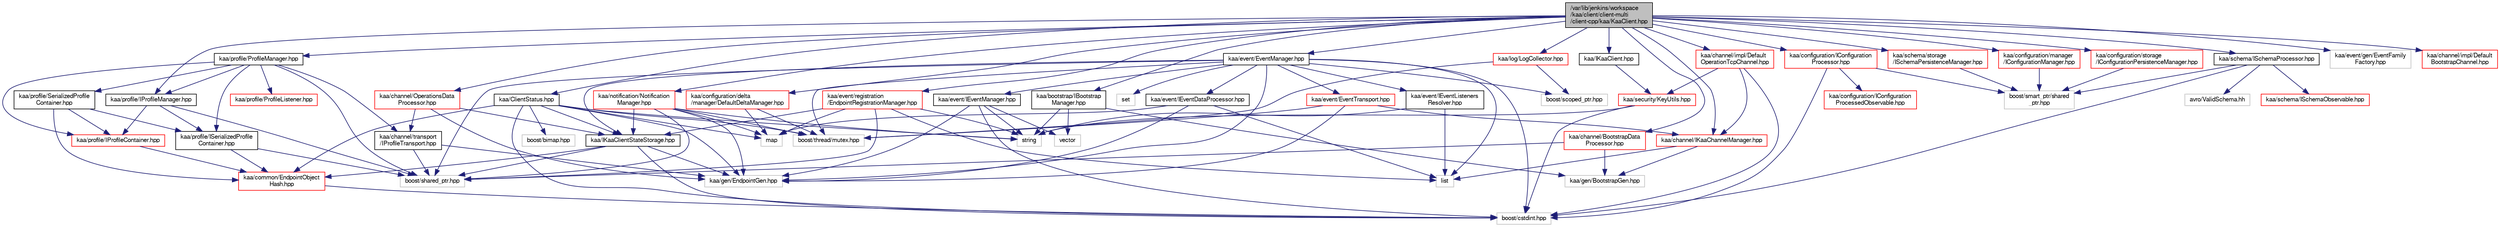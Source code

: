 digraph "/var/lib/jenkins/workspace/kaa/client/client-multi/client-cpp/kaa/KaaClient.hpp"
{
  bgcolor="transparent";
  edge [fontname="FreeSans",fontsize="10",labelfontname="FreeSans",labelfontsize="10"];
  node [fontname="FreeSans",fontsize="10",shape=record];
  Node1 [label="/var/lib/jenkins/workspace\l/kaa/client/client-multi\l/client-cpp/kaa/KaaClient.hpp",height=0.2,width=0.4,color="black", fillcolor="grey75", style="filled" fontcolor="black"];
  Node1 -> Node2 [color="midnightblue",fontsize="10",style="solid",fontname="FreeSans"];
  Node2 [label="kaa/IKaaClient.hpp",height=0.2,width=0.4,color="black",URL="$IKaaClient_8hpp.html"];
  Node2 -> Node3 [color="midnightblue",fontsize="10",style="solid",fontname="FreeSans"];
  Node3 [label="kaa/security/KeyUtils.hpp",height=0.2,width=0.4,color="red",URL="$KeyUtils_8hpp.html"];
  Node3 -> Node4 [color="midnightblue",fontsize="10",style="solid",fontname="FreeSans"];
  Node4 [label="string",height=0.2,width=0.4,color="grey75"];
  Node3 -> Node5 [color="midnightblue",fontsize="10",style="solid",fontname="FreeSans"];
  Node5 [label="boost/cstdint.hpp",height=0.2,width=0.4,color="grey75"];
  Node1 -> Node6 [color="midnightblue",fontsize="10",style="solid",fontname="FreeSans"];
  Node6 [label="kaa/ClientStatus.hpp",height=0.2,width=0.4,color="black",URL="$ClientStatus_8hpp.html"];
  Node6 -> Node4 [color="midnightblue",fontsize="10",style="solid",fontname="FreeSans"];
  Node6 -> Node7 [color="midnightblue",fontsize="10",style="solid",fontname="FreeSans"];
  Node7 [label="map",height=0.2,width=0.4,color="grey75"];
  Node6 -> Node5 [color="midnightblue",fontsize="10",style="solid",fontname="FreeSans"];
  Node6 -> Node8 [color="midnightblue",fontsize="10",style="solid",fontname="FreeSans"];
  Node8 [label="boost/bimap.hpp",height=0.2,width=0.4,color="grey75"];
  Node6 -> Node9 [color="midnightblue",fontsize="10",style="solid",fontname="FreeSans"];
  Node9 [label="boost/thread/mutex.hpp",height=0.2,width=0.4,color="grey75"];
  Node6 -> Node10 [color="midnightblue",fontsize="10",style="solid",fontname="FreeSans"];
  Node10 [label="kaa/gen/EndpointGen.hpp",height=0.2,width=0.4,color="grey75"];
  Node6 -> Node11 [color="midnightblue",fontsize="10",style="solid",fontname="FreeSans"];
  Node11 [label="kaa/common/EndpointObject\lHash.hpp",height=0.2,width=0.4,color="red",URL="$EndpointObjectHash_8hpp.html"];
  Node11 -> Node5 [color="midnightblue",fontsize="10",style="solid",fontname="FreeSans"];
  Node6 -> Node12 [color="midnightblue",fontsize="10",style="solid",fontname="FreeSans"];
  Node12 [label="kaa/IKaaClientStateStorage.hpp",height=0.2,width=0.4,color="black",URL="$IKaaClientStateStorage_8hpp.html"];
  Node12 -> Node5 [color="midnightblue",fontsize="10",style="solid",fontname="FreeSans"];
  Node12 -> Node13 [color="midnightblue",fontsize="10",style="solid",fontname="FreeSans"];
  Node13 [label="boost/shared_ptr.hpp",height=0.2,width=0.4,color="grey75"];
  Node12 -> Node10 [color="midnightblue",fontsize="10",style="solid",fontname="FreeSans"];
  Node12 -> Node11 [color="midnightblue",fontsize="10",style="solid",fontname="FreeSans"];
  Node1 -> Node14 [color="midnightblue",fontsize="10",style="solid",fontname="FreeSans"];
  Node14 [label="kaa/event/EventManager.hpp",height=0.2,width=0.4,color="black",URL="$EventManager_8hpp.html"];
  Node14 -> Node15 [color="midnightblue",fontsize="10",style="solid",fontname="FreeSans"];
  Node15 [label="set",height=0.2,width=0.4,color="grey75"];
  Node14 -> Node16 [color="midnightblue",fontsize="10",style="solid",fontname="FreeSans"];
  Node16 [label="list",height=0.2,width=0.4,color="grey75"];
  Node14 -> Node5 [color="midnightblue",fontsize="10",style="solid",fontname="FreeSans"];
  Node14 -> Node13 [color="midnightblue",fontsize="10",style="solid",fontname="FreeSans"];
  Node14 -> Node17 [color="midnightblue",fontsize="10",style="solid",fontname="FreeSans"];
  Node17 [label="boost/scoped_ptr.hpp",height=0.2,width=0.4,color="grey75"];
  Node14 -> Node9 [color="midnightblue",fontsize="10",style="solid",fontname="FreeSans"];
  Node14 -> Node10 [color="midnightblue",fontsize="10",style="solid",fontname="FreeSans"];
  Node14 -> Node18 [color="midnightblue",fontsize="10",style="solid",fontname="FreeSans"];
  Node18 [label="kaa/event/IEventManager.hpp",height=0.2,width=0.4,color="black",URL="$IEventManager_8hpp.html"];
  Node18 -> Node4 [color="midnightblue",fontsize="10",style="solid",fontname="FreeSans"];
  Node18 -> Node19 [color="midnightblue",fontsize="10",style="solid",fontname="FreeSans"];
  Node19 [label="vector",height=0.2,width=0.4,color="grey75"];
  Node18 -> Node5 [color="midnightblue",fontsize="10",style="solid",fontname="FreeSans"];
  Node18 -> Node10 [color="midnightblue",fontsize="10",style="solid",fontname="FreeSans"];
  Node14 -> Node20 [color="midnightblue",fontsize="10",style="solid",fontname="FreeSans"];
  Node20 [label="kaa/event/IEventListeners\lResolver.hpp",height=0.2,width=0.4,color="black",URL="$IEventListenersResolver_8hpp.html"];
  Node20 -> Node16 [color="midnightblue",fontsize="10",style="solid",fontname="FreeSans"];
  Node20 -> Node4 [color="midnightblue",fontsize="10",style="solid",fontname="FreeSans"];
  Node14 -> Node21 [color="midnightblue",fontsize="10",style="solid",fontname="FreeSans"];
  Node21 [label="kaa/event/EventTransport.hpp",height=0.2,width=0.4,color="red",URL="$EventTransport_8hpp.html"];
  Node21 -> Node22 [color="midnightblue",fontsize="10",style="solid",fontname="FreeSans"];
  Node22 [label="kaa/channel/IKaaChannelManager.hpp",height=0.2,width=0.4,color="red",URL="$IKaaChannelManager_8hpp.html"];
  Node22 -> Node16 [color="midnightblue",fontsize="10",style="solid",fontname="FreeSans"];
  Node22 -> Node23 [color="midnightblue",fontsize="10",style="solid",fontname="FreeSans"];
  Node23 [label="kaa/gen/BootstrapGen.hpp",height=0.2,width=0.4,color="grey75"];
  Node21 -> Node10 [color="midnightblue",fontsize="10",style="solid",fontname="FreeSans"];
  Node21 -> Node9 [color="midnightblue",fontsize="10",style="solid",fontname="FreeSans"];
  Node14 -> Node24 [color="midnightblue",fontsize="10",style="solid",fontname="FreeSans"];
  Node24 [label="kaa/event/IEventDataProcessor.hpp",height=0.2,width=0.4,color="black",URL="$IEventDataProcessor_8hpp.html"];
  Node24 -> Node10 [color="midnightblue",fontsize="10",style="solid",fontname="FreeSans"];
  Node24 -> Node7 [color="midnightblue",fontsize="10",style="solid",fontname="FreeSans"];
  Node24 -> Node16 [color="midnightblue",fontsize="10",style="solid",fontname="FreeSans"];
  Node14 -> Node12 [color="midnightblue",fontsize="10",style="solid",fontname="FreeSans"];
  Node1 -> Node25 [color="midnightblue",fontsize="10",style="solid",fontname="FreeSans"];
  Node25 [label="kaa/schema/ISchemaProcessor.hpp",height=0.2,width=0.4,color="black",URL="$ISchemaProcessor_8hpp.html"];
  Node25 -> Node5 [color="midnightblue",fontsize="10",style="solid",fontname="FreeSans"];
  Node25 -> Node26 [color="midnightblue",fontsize="10",style="solid",fontname="FreeSans"];
  Node26 [label="boost/smart_ptr/shared\l_ptr.hpp",height=0.2,width=0.4,color="grey75"];
  Node25 -> Node27 [color="midnightblue",fontsize="10",style="solid",fontname="FreeSans"];
  Node27 [label="avro/ValidSchema.hh",height=0.2,width=0.4,color="grey75"];
  Node25 -> Node28 [color="midnightblue",fontsize="10",style="solid",fontname="FreeSans"];
  Node28 [label="kaa/schema/ISchemaObservable.hpp",height=0.2,width=0.4,color="red",URL="$ISchemaObservable_8hpp.html"];
  Node1 -> Node29 [color="midnightblue",fontsize="10",style="solid",fontname="FreeSans"];
  Node29 [label="kaa/profile/IProfileManager.hpp",height=0.2,width=0.4,color="black",URL="$IProfileManager_8hpp.html"];
  Node29 -> Node13 [color="midnightblue",fontsize="10",style="solid",fontname="FreeSans"];
  Node29 -> Node30 [color="midnightblue",fontsize="10",style="solid",fontname="FreeSans"];
  Node30 [label="kaa/profile/IProfileContainer.hpp",height=0.2,width=0.4,color="red",URL="$IProfileContainer_8hpp.html"];
  Node30 -> Node11 [color="midnightblue",fontsize="10",style="solid",fontname="FreeSans"];
  Node29 -> Node31 [color="midnightblue",fontsize="10",style="solid",fontname="FreeSans"];
  Node31 [label="kaa/profile/ISerializedProfile\lContainer.hpp",height=0.2,width=0.4,color="black",URL="$ISerializedProfileContainer_8hpp.html"];
  Node31 -> Node13 [color="midnightblue",fontsize="10",style="solid",fontname="FreeSans"];
  Node31 -> Node11 [color="midnightblue",fontsize="10",style="solid",fontname="FreeSans"];
  Node1 -> Node32 [color="midnightblue",fontsize="10",style="solid",fontname="FreeSans"];
  Node32 [label="kaa/bootstrap/IBootstrap\lManager.hpp",height=0.2,width=0.4,color="black",URL="$IBootstrapManager_8hpp.html"];
  Node32 -> Node19 [color="midnightblue",fontsize="10",style="solid",fontname="FreeSans"];
  Node32 -> Node4 [color="midnightblue",fontsize="10",style="solid",fontname="FreeSans"];
  Node32 -> Node23 [color="midnightblue",fontsize="10",style="solid",fontname="FreeSans"];
  Node1 -> Node33 [color="midnightblue",fontsize="10",style="solid",fontname="FreeSans"];
  Node33 [label="kaa/event/gen/EventFamily\lFactory.hpp",height=0.2,width=0.4,color="grey75"];
  Node1 -> Node34 [color="midnightblue",fontsize="10",style="solid",fontname="FreeSans"];
  Node34 [label="kaa/profile/ProfileManager.hpp",height=0.2,width=0.4,color="black",URL="$ProfileManager_8hpp.html"];
  Node34 -> Node13 [color="midnightblue",fontsize="10",style="solid",fontname="FreeSans"];
  Node34 -> Node35 [color="midnightblue",fontsize="10",style="solid",fontname="FreeSans"];
  Node35 [label="kaa/channel/transport\l/IProfileTransport.hpp",height=0.2,width=0.4,color="black",URL="$IProfileTransport_8hpp.html"];
  Node35 -> Node13 [color="midnightblue",fontsize="10",style="solid",fontname="FreeSans"];
  Node35 -> Node10 [color="midnightblue",fontsize="10",style="solid",fontname="FreeSans"];
  Node34 -> Node29 [color="midnightblue",fontsize="10",style="solid",fontname="FreeSans"];
  Node34 -> Node30 [color="midnightblue",fontsize="10",style="solid",fontname="FreeSans"];
  Node34 -> Node31 [color="midnightblue",fontsize="10",style="solid",fontname="FreeSans"];
  Node34 -> Node36 [color="midnightblue",fontsize="10",style="solid",fontname="FreeSans"];
  Node36 [label="kaa/profile/SerializedProfile\lContainer.hpp",height=0.2,width=0.4,color="black",URL="$SerializedProfileContainer_8hpp.html"];
  Node36 -> Node11 [color="midnightblue",fontsize="10",style="solid",fontname="FreeSans"];
  Node36 -> Node30 [color="midnightblue",fontsize="10",style="solid",fontname="FreeSans"];
  Node36 -> Node31 [color="midnightblue",fontsize="10",style="solid",fontname="FreeSans"];
  Node34 -> Node37 [color="midnightblue",fontsize="10",style="solid",fontname="FreeSans"];
  Node37 [label="kaa/profile/ProfileListener.hpp",height=0.2,width=0.4,color="red",URL="$ProfileListener_8hpp.html"];
  Node1 -> Node38 [color="midnightblue",fontsize="10",style="solid",fontname="FreeSans"];
  Node38 [label="kaa/configuration/IConfiguration\lProcessor.hpp",height=0.2,width=0.4,color="red",URL="$IConfigurationProcessor_8hpp.html"];
  Node38 -> Node5 [color="midnightblue",fontsize="10",style="solid",fontname="FreeSans"];
  Node38 -> Node26 [color="midnightblue",fontsize="10",style="solid",fontname="FreeSans"];
  Node38 -> Node39 [color="midnightblue",fontsize="10",style="solid",fontname="FreeSans"];
  Node39 [label="kaa/configuration/IConfiguration\lProcessedObservable.hpp",height=0.2,width=0.4,color="red",URL="$IConfigurationProcessedObservable_8hpp.html"];
  Node1 -> Node40 [color="midnightblue",fontsize="10",style="solid",fontname="FreeSans"];
  Node40 [label="kaa/notification/Notification\lManager.hpp",height=0.2,width=0.4,color="red",URL="$NotificationManager_8hpp.html"];
  Node40 -> Node7 [color="midnightblue",fontsize="10",style="solid",fontname="FreeSans"];
  Node40 -> Node4 [color="midnightblue",fontsize="10",style="solid",fontname="FreeSans"];
  Node40 -> Node9 [color="midnightblue",fontsize="10",style="solid",fontname="FreeSans"];
  Node40 -> Node13 [color="midnightblue",fontsize="10",style="solid",fontname="FreeSans"];
  Node40 -> Node12 [color="midnightblue",fontsize="10",style="solid",fontname="FreeSans"];
  Node40 -> Node10 [color="midnightblue",fontsize="10",style="solid",fontname="FreeSans"];
  Node1 -> Node41 [color="midnightblue",fontsize="10",style="solid",fontname="FreeSans"];
  Node41 [label="kaa/schema/storage\l/ISchemaPersistenceManager.hpp",height=0.2,width=0.4,color="red",URL="$ISchemaPersistenceManager_8hpp.html"];
  Node41 -> Node26 [color="midnightblue",fontsize="10",style="solid",fontname="FreeSans"];
  Node1 -> Node42 [color="midnightblue",fontsize="10",style="solid",fontname="FreeSans"];
  Node42 [label="kaa/configuration/manager\l/IConfigurationManager.hpp",height=0.2,width=0.4,color="red",URL="$IConfigurationManager_8hpp.html"];
  Node42 -> Node26 [color="midnightblue",fontsize="10",style="solid",fontname="FreeSans"];
  Node1 -> Node43 [color="midnightblue",fontsize="10",style="solid",fontname="FreeSans"];
  Node43 [label="kaa/event/registration\l/EndpointRegistrationManager.hpp",height=0.2,width=0.4,color="red",URL="$EndpointRegistrationManager_8hpp.html"];
  Node43 -> Node7 [color="midnightblue",fontsize="10",style="solid",fontname="FreeSans"];
  Node43 -> Node16 [color="midnightblue",fontsize="10",style="solid",fontname="FreeSans"];
  Node43 -> Node4 [color="midnightblue",fontsize="10",style="solid",fontname="FreeSans"];
  Node43 -> Node13 [color="midnightblue",fontsize="10",style="solid",fontname="FreeSans"];
  Node43 -> Node12 [color="midnightblue",fontsize="10",style="solid",fontname="FreeSans"];
  Node1 -> Node44 [color="midnightblue",fontsize="10",style="solid",fontname="FreeSans"];
  Node44 [label="kaa/configuration/delta\l/manager/DefaultDeltaManager.hpp",height=0.2,width=0.4,color="red",URL="$DefaultDeltaManager_8hpp.html"];
  Node44 -> Node7 [color="midnightblue",fontsize="10",style="solid",fontname="FreeSans"];
  Node44 -> Node9 [color="midnightblue",fontsize="10",style="solid",fontname="FreeSans"];
  Node1 -> Node45 [color="midnightblue",fontsize="10",style="solid",fontname="FreeSans"];
  Node45 [label="kaa/configuration/storage\l/IConfigurationPersistenceManager.hpp",height=0.2,width=0.4,color="red",URL="$IConfigurationPersistenceManager_8hpp.html"];
  Node45 -> Node26 [color="midnightblue",fontsize="10",style="solid",fontname="FreeSans"];
  Node1 -> Node22 [color="midnightblue",fontsize="10",style="solid",fontname="FreeSans"];
  Node1 -> Node46 [color="midnightblue",fontsize="10",style="solid",fontname="FreeSans"];
  Node46 [label="kaa/channel/BootstrapData\lProcessor.hpp",height=0.2,width=0.4,color="red",URL="$BootstrapDataProcessor_8hpp.html"];
  Node46 -> Node23 [color="midnightblue",fontsize="10",style="solid",fontname="FreeSans"];
  Node46 -> Node13 [color="midnightblue",fontsize="10",style="solid",fontname="FreeSans"];
  Node1 -> Node47 [color="midnightblue",fontsize="10",style="solid",fontname="FreeSans"];
  Node47 [label="kaa/channel/OperationsData\lProcessor.hpp",height=0.2,width=0.4,color="red",URL="$OperationsDataProcessor_8hpp.html"];
  Node47 -> Node10 [color="midnightblue",fontsize="10",style="solid",fontname="FreeSans"];
  Node47 -> Node35 [color="midnightblue",fontsize="10",style="solid",fontname="FreeSans"];
  Node47 -> Node12 [color="midnightblue",fontsize="10",style="solid",fontname="FreeSans"];
  Node1 -> Node48 [color="midnightblue",fontsize="10",style="solid",fontname="FreeSans"];
  Node48 [label="kaa/channel/impl/Default\lBootstrapChannel.hpp",height=0.2,width=0.4,color="red",URL="$DefaultBootstrapChannel_8hpp.html"];
  Node1 -> Node49 [color="midnightblue",fontsize="10",style="solid",fontname="FreeSans"];
  Node49 [label="kaa/channel/impl/Default\lOperationTcpChannel.hpp",height=0.2,width=0.4,color="red",URL="$DefaultOperationTcpChannel_8hpp.html"];
  Node49 -> Node5 [color="midnightblue",fontsize="10",style="solid",fontname="FreeSans"];
  Node49 -> Node3 [color="midnightblue",fontsize="10",style="solid",fontname="FreeSans"];
  Node49 -> Node22 [color="midnightblue",fontsize="10",style="solid",fontname="FreeSans"];
  Node1 -> Node50 [color="midnightblue",fontsize="10",style="solid",fontname="FreeSans"];
  Node50 [label="kaa/log/LogCollector.hpp",height=0.2,width=0.4,color="red",URL="$LogCollector_8hpp.html"];
  Node50 -> Node9 [color="midnightblue",fontsize="10",style="solid",fontname="FreeSans"];
  Node50 -> Node17 [color="midnightblue",fontsize="10",style="solid",fontname="FreeSans"];
}
